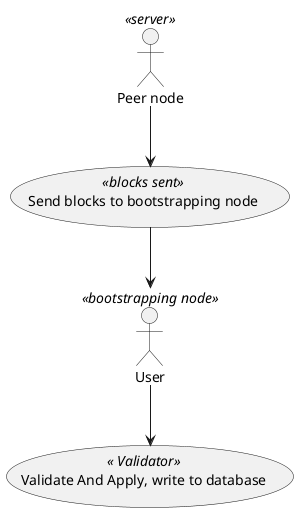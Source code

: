 @startuml
User << bootstrapping node >>
:Peer node: as ValidateAndApply << server >>
'(Start) << Initiate Bootstrapping >>
(Validate And Apply, write to database) as (Use) <<  Validator >>
(Send blocks to bootstrapping node) as (Respond) << blocks sent >>
'User -> (Start)
User --> (Use)

ValidateAndApply --> (Respond)
Respond --> (User)

@enduml
